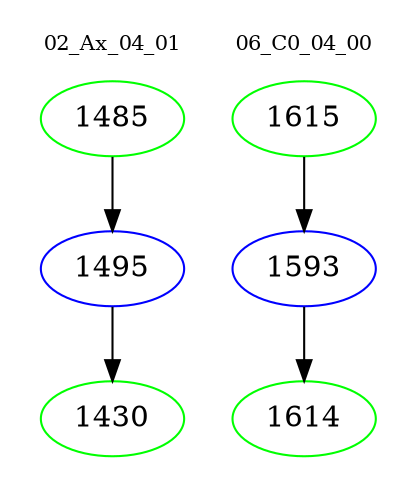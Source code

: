 digraph{
subgraph cluster_0 {
color = white
label = "02_Ax_04_01";
fontsize=10;
T0_1485 [label="1485", color="green"]
T0_1485 -> T0_1495 [color="black"]
T0_1495 [label="1495", color="blue"]
T0_1495 -> T0_1430 [color="black"]
T0_1430 [label="1430", color="green"]
}
subgraph cluster_1 {
color = white
label = "06_C0_04_00";
fontsize=10;
T1_1615 [label="1615", color="green"]
T1_1615 -> T1_1593 [color="black"]
T1_1593 [label="1593", color="blue"]
T1_1593 -> T1_1614 [color="black"]
T1_1614 [label="1614", color="green"]
}
}
